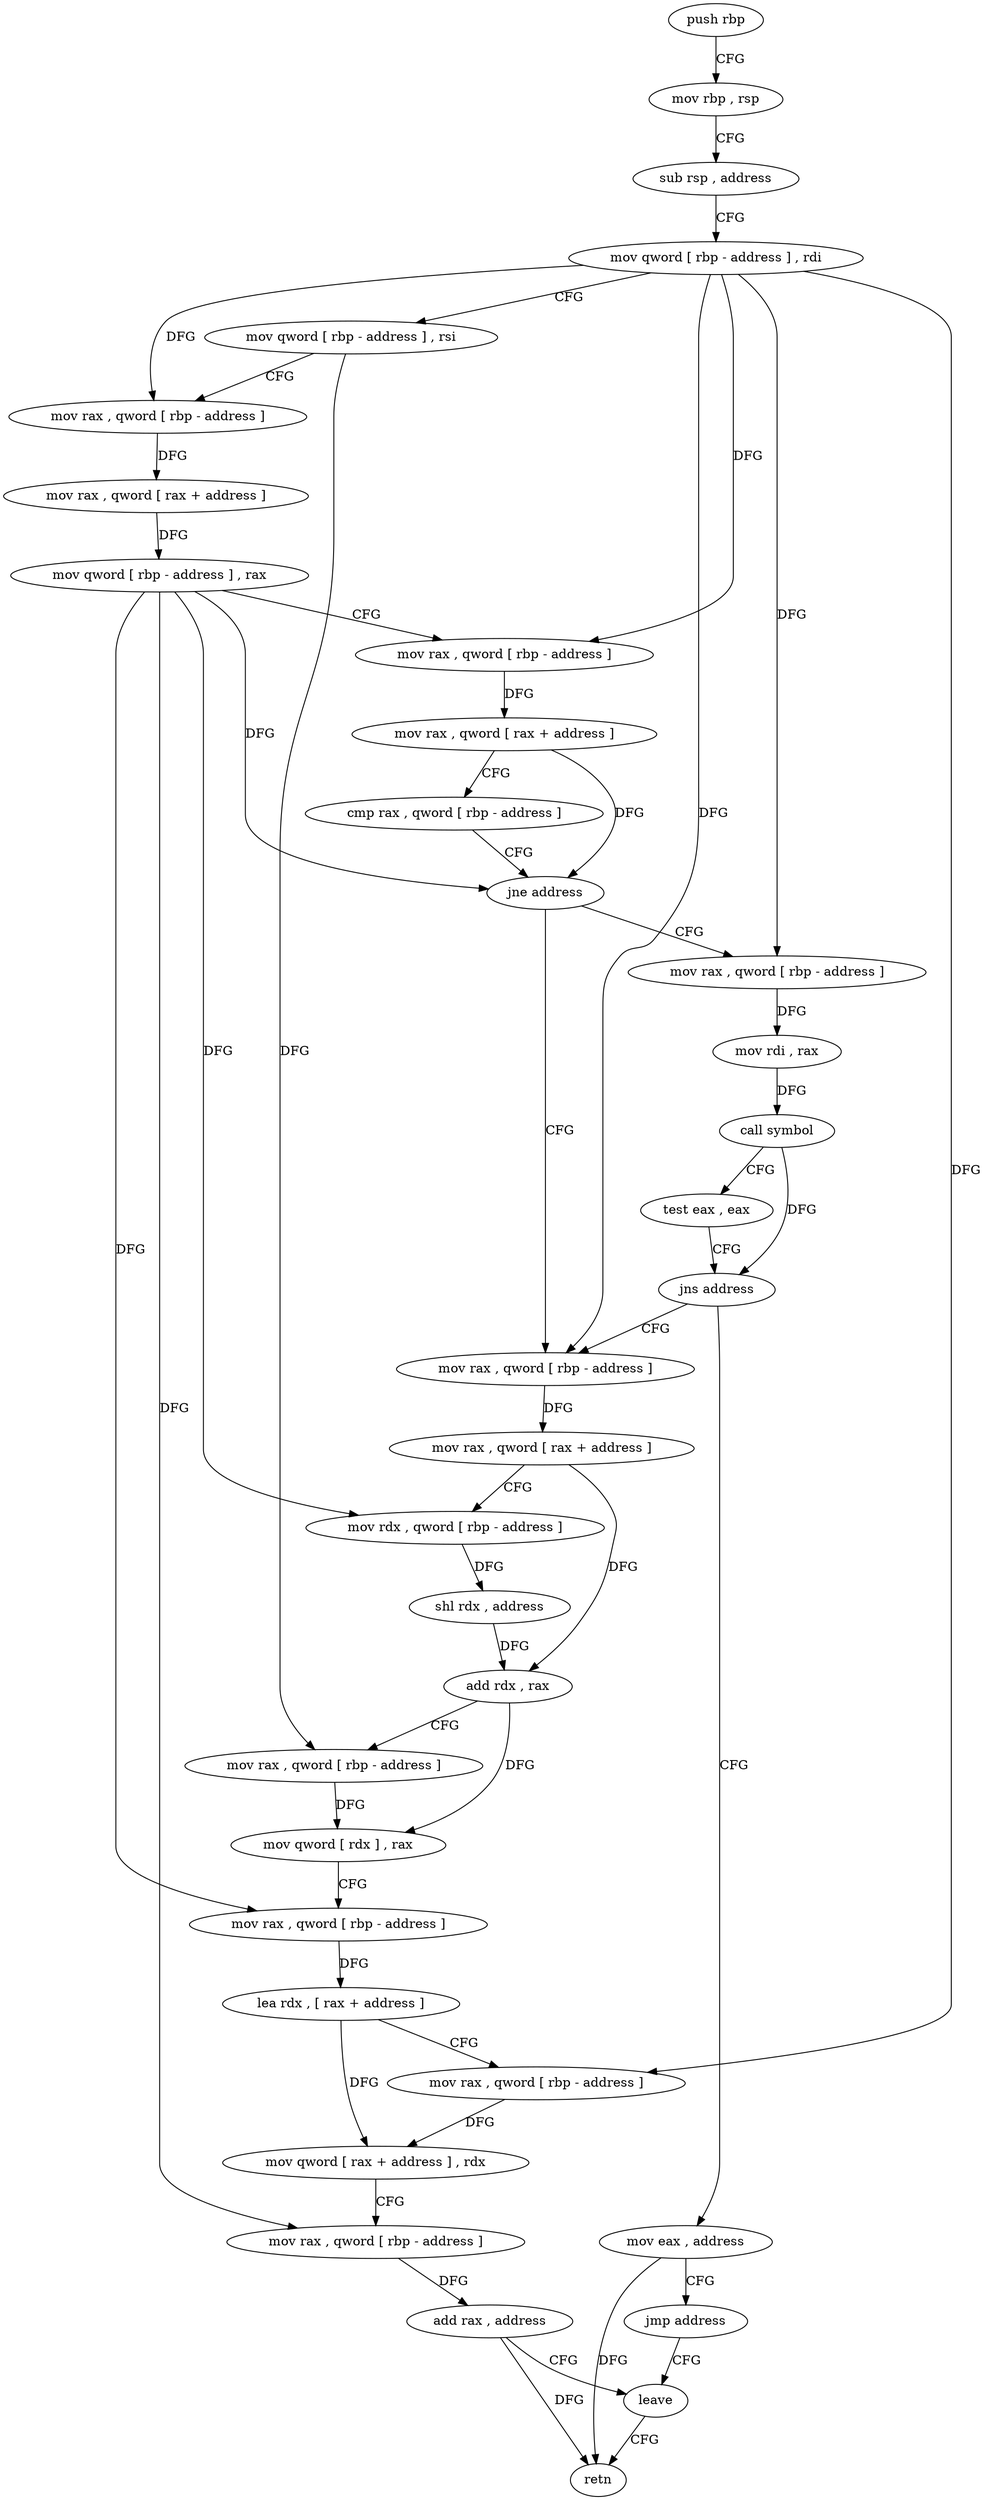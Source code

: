 digraph "func" {
"193348" [label = "push rbp" ]
"193349" [label = "mov rbp , rsp" ]
"193352" [label = "sub rsp , address" ]
"193356" [label = "mov qword [ rbp - address ] , rdi" ]
"193360" [label = "mov qword [ rbp - address ] , rsi" ]
"193364" [label = "mov rax , qword [ rbp - address ]" ]
"193368" [label = "mov rax , qword [ rax + address ]" ]
"193372" [label = "mov qword [ rbp - address ] , rax" ]
"193376" [label = "mov rax , qword [ rbp - address ]" ]
"193380" [label = "mov rax , qword [ rax + address ]" ]
"193384" [label = "cmp rax , qword [ rbp - address ]" ]
"193388" [label = "jne address" ]
"193413" [label = "mov rax , qword [ rbp - address ]" ]
"193390" [label = "mov rax , qword [ rbp - address ]" ]
"193417" [label = "mov rax , qword [ rax + address ]" ]
"193421" [label = "mov rdx , qword [ rbp - address ]" ]
"193425" [label = "shl rdx , address" ]
"193429" [label = "add rdx , rax" ]
"193432" [label = "mov rax , qword [ rbp - address ]" ]
"193436" [label = "mov qword [ rdx ] , rax" ]
"193439" [label = "mov rax , qword [ rbp - address ]" ]
"193443" [label = "lea rdx , [ rax + address ]" ]
"193447" [label = "mov rax , qword [ rbp - address ]" ]
"193451" [label = "mov qword [ rax + address ] , rdx" ]
"193455" [label = "mov rax , qword [ rbp - address ]" ]
"193459" [label = "add rax , address" ]
"193463" [label = "leave" ]
"193394" [label = "mov rdi , rax" ]
"193397" [label = "call symbol" ]
"193402" [label = "test eax , eax" ]
"193404" [label = "jns address" ]
"193406" [label = "mov eax , address" ]
"193411" [label = "jmp address" ]
"193464" [label = "retn" ]
"193348" -> "193349" [ label = "CFG" ]
"193349" -> "193352" [ label = "CFG" ]
"193352" -> "193356" [ label = "CFG" ]
"193356" -> "193360" [ label = "CFG" ]
"193356" -> "193364" [ label = "DFG" ]
"193356" -> "193376" [ label = "DFG" ]
"193356" -> "193413" [ label = "DFG" ]
"193356" -> "193447" [ label = "DFG" ]
"193356" -> "193390" [ label = "DFG" ]
"193360" -> "193364" [ label = "CFG" ]
"193360" -> "193432" [ label = "DFG" ]
"193364" -> "193368" [ label = "DFG" ]
"193368" -> "193372" [ label = "DFG" ]
"193372" -> "193376" [ label = "CFG" ]
"193372" -> "193388" [ label = "DFG" ]
"193372" -> "193421" [ label = "DFG" ]
"193372" -> "193439" [ label = "DFG" ]
"193372" -> "193455" [ label = "DFG" ]
"193376" -> "193380" [ label = "DFG" ]
"193380" -> "193384" [ label = "CFG" ]
"193380" -> "193388" [ label = "DFG" ]
"193384" -> "193388" [ label = "CFG" ]
"193388" -> "193413" [ label = "CFG" ]
"193388" -> "193390" [ label = "CFG" ]
"193413" -> "193417" [ label = "DFG" ]
"193390" -> "193394" [ label = "DFG" ]
"193417" -> "193421" [ label = "CFG" ]
"193417" -> "193429" [ label = "DFG" ]
"193421" -> "193425" [ label = "DFG" ]
"193425" -> "193429" [ label = "DFG" ]
"193429" -> "193432" [ label = "CFG" ]
"193429" -> "193436" [ label = "DFG" ]
"193432" -> "193436" [ label = "DFG" ]
"193436" -> "193439" [ label = "CFG" ]
"193439" -> "193443" [ label = "DFG" ]
"193443" -> "193447" [ label = "CFG" ]
"193443" -> "193451" [ label = "DFG" ]
"193447" -> "193451" [ label = "DFG" ]
"193451" -> "193455" [ label = "CFG" ]
"193455" -> "193459" [ label = "DFG" ]
"193459" -> "193463" [ label = "CFG" ]
"193459" -> "193464" [ label = "DFG" ]
"193463" -> "193464" [ label = "CFG" ]
"193394" -> "193397" [ label = "DFG" ]
"193397" -> "193402" [ label = "CFG" ]
"193397" -> "193404" [ label = "DFG" ]
"193402" -> "193404" [ label = "CFG" ]
"193404" -> "193413" [ label = "CFG" ]
"193404" -> "193406" [ label = "CFG" ]
"193406" -> "193411" [ label = "CFG" ]
"193406" -> "193464" [ label = "DFG" ]
"193411" -> "193463" [ label = "CFG" ]
}
